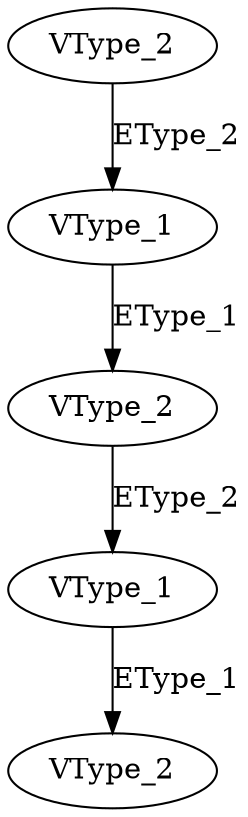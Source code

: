 digraph N2_M2_k4_view1 {
 1 [label="VType_2"];
 2 [label="VType_1"];
 3 [label="VType_2"];
 4 [label="VType_1"];
 5 [label="VType_2"];

 1 -> 2 [label="EType_2"];
 2 -> 3 [label="EType_1"];
 3 -> 4 [label="EType_2"];
 4 -> 5 [label="EType_1"];
}
